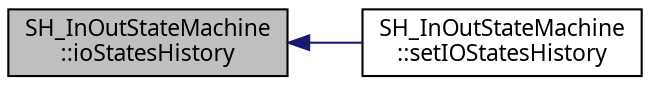digraph "SH_InOutStateMachine::ioStatesHistory"
{
 // INTERACTIVE_SVG=YES
  bgcolor="transparent";
  edge [fontname="Verdana",fontsize="11",labelfontname="Verdana",labelfontsize="11"];
  node [fontname="Verdana",fontsize="11",shape=record];
  rankdir="LR";
  Node1 [label="SH_InOutStateMachine\l::ioStatesHistory",height=0.2,width=0.4,color="black", fillcolor="grey75", style="filled" fontcolor="black"];
  Node1 -> Node2 [dir="back",color="midnightblue",fontsize="11",style="solid"];
  Node2 [label="SH_InOutStateMachine\l::setIOStatesHistory",height=0.2,width=0.4,color="black",URL="$classSH__InOutStateMachine.html#af51f92c37d00a4eec4da42113cfd7d73"];
}
